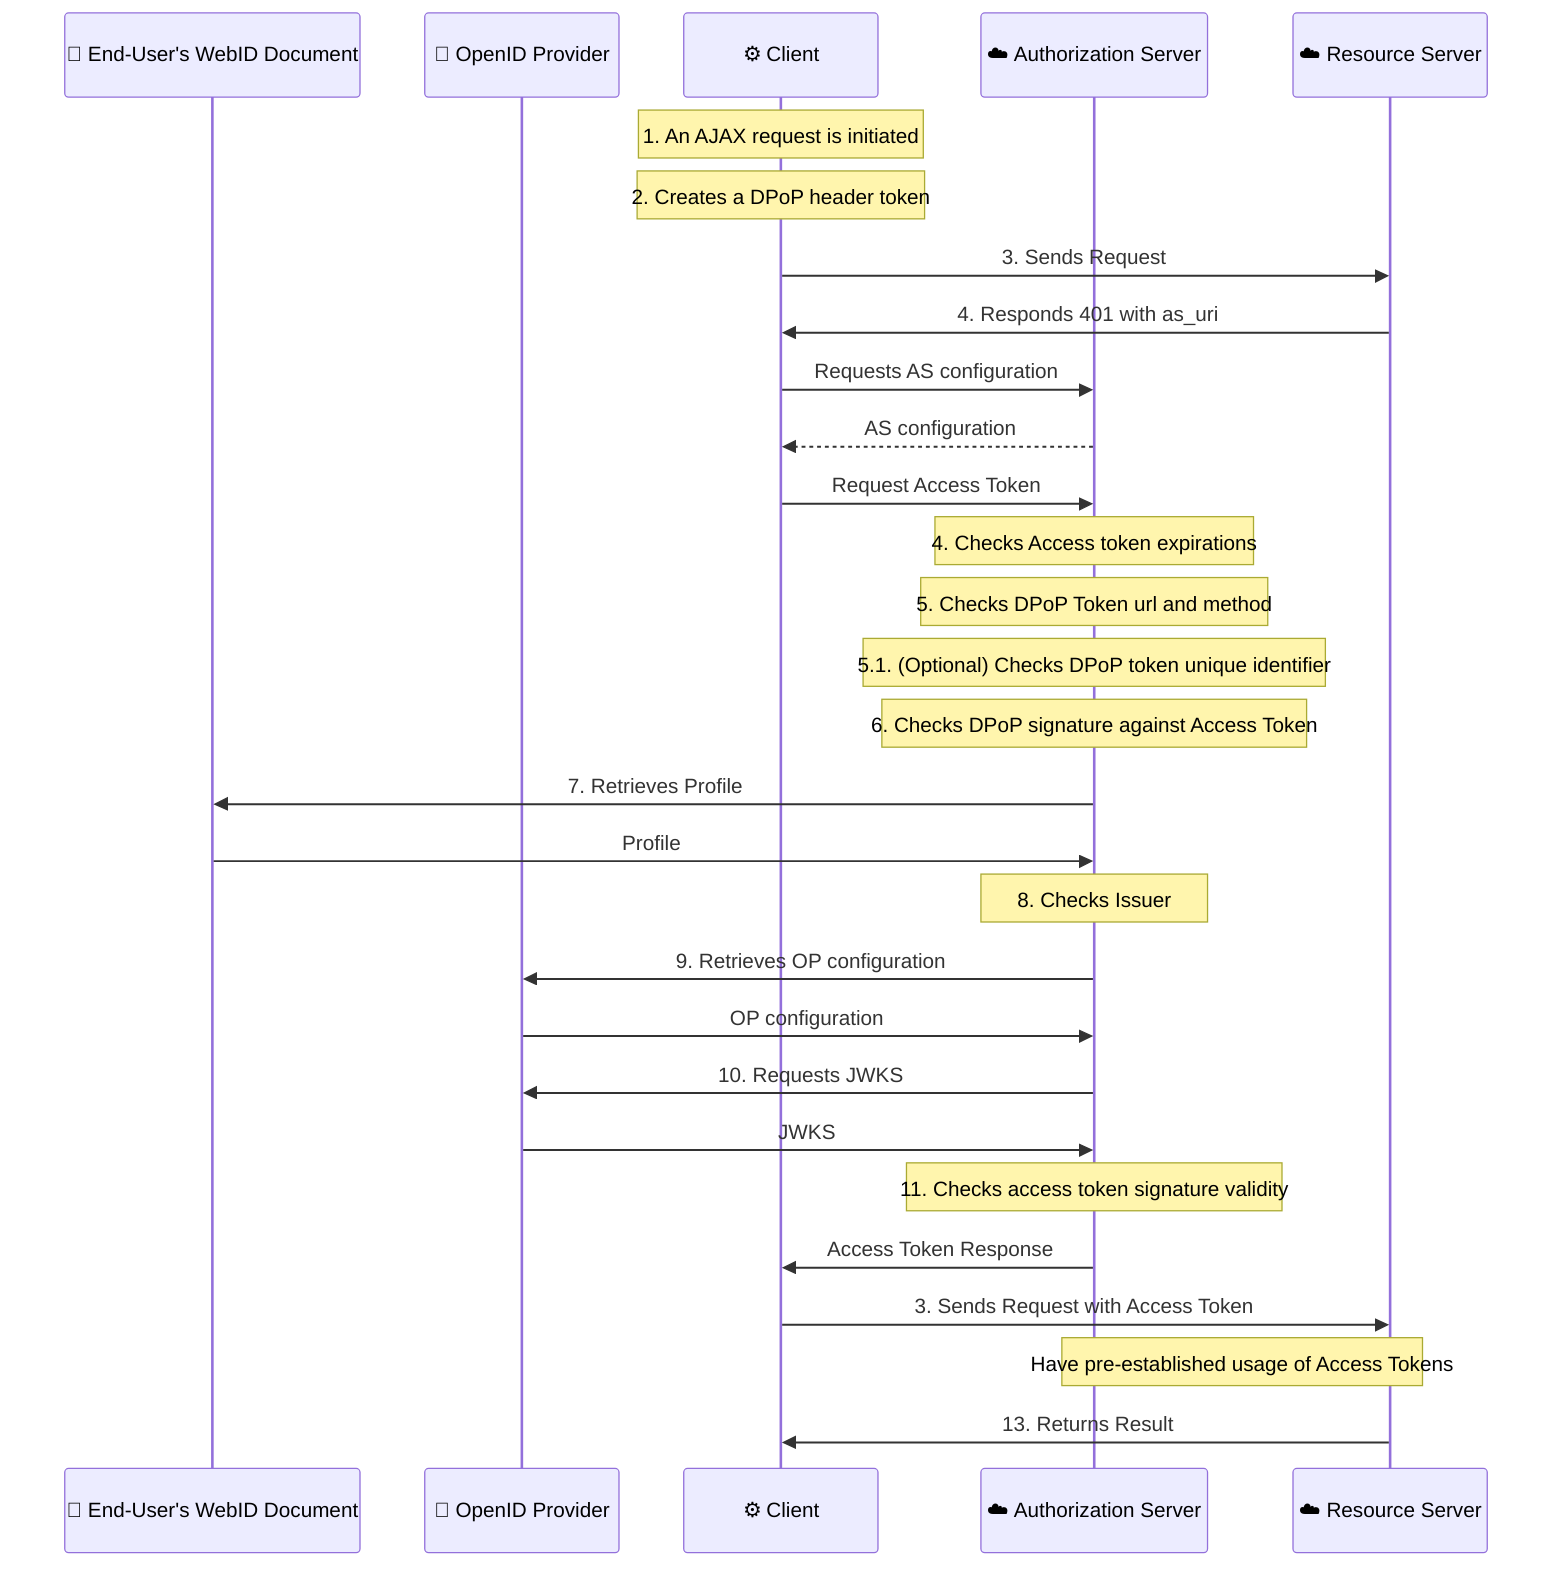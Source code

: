 sequenceDiagram
  participant WebID as 👩 End-User's WebID Document
  participant OP as 👩 OpenID Provider
  participant Client as ⚙️ Client
  participant AS as ☁️ Authorization Server
  participant RS as ☁️ Resource Server
  note over Client: 1. An AJAX request is initiated
  note over Client: 2. Creates a DPoP header token
  Client->>RS: 3. Sends Request
  RS->>Client: 4. Responds 401 with as_uri
  Client->>AS: Requests AS configuration
  AS-->>Client: AS configuration
  Client->>AS: Request Access Token
  note over AS: 4. Checks Access token expirations
  note over AS: 5. Checks DPoP Token url and method
  note over AS: 5.1. (Optional) Checks DPoP token unique identifier
  note over AS: 6. Checks DPoP signature against Access Token
  AS->>WebID: 7. Retrieves Profile
  WebID->>AS: Profile
  note over AS: 8. Checks Issuer
  AS->>OP: 9. Retrieves OP configuration
  OP->>AS: OP configuration
  AS->>OP: 10. Requests JWKS
  OP->>AS: JWKS
  note over AS: 11. Checks access token signature validity
  AS->>Client: Access Token Response
  Client->>RS: 3. Sends Request with Access Token
  note over AS, RS: Have pre-established usage of Access Tokens
  RS->>Client: 13. Returns Result